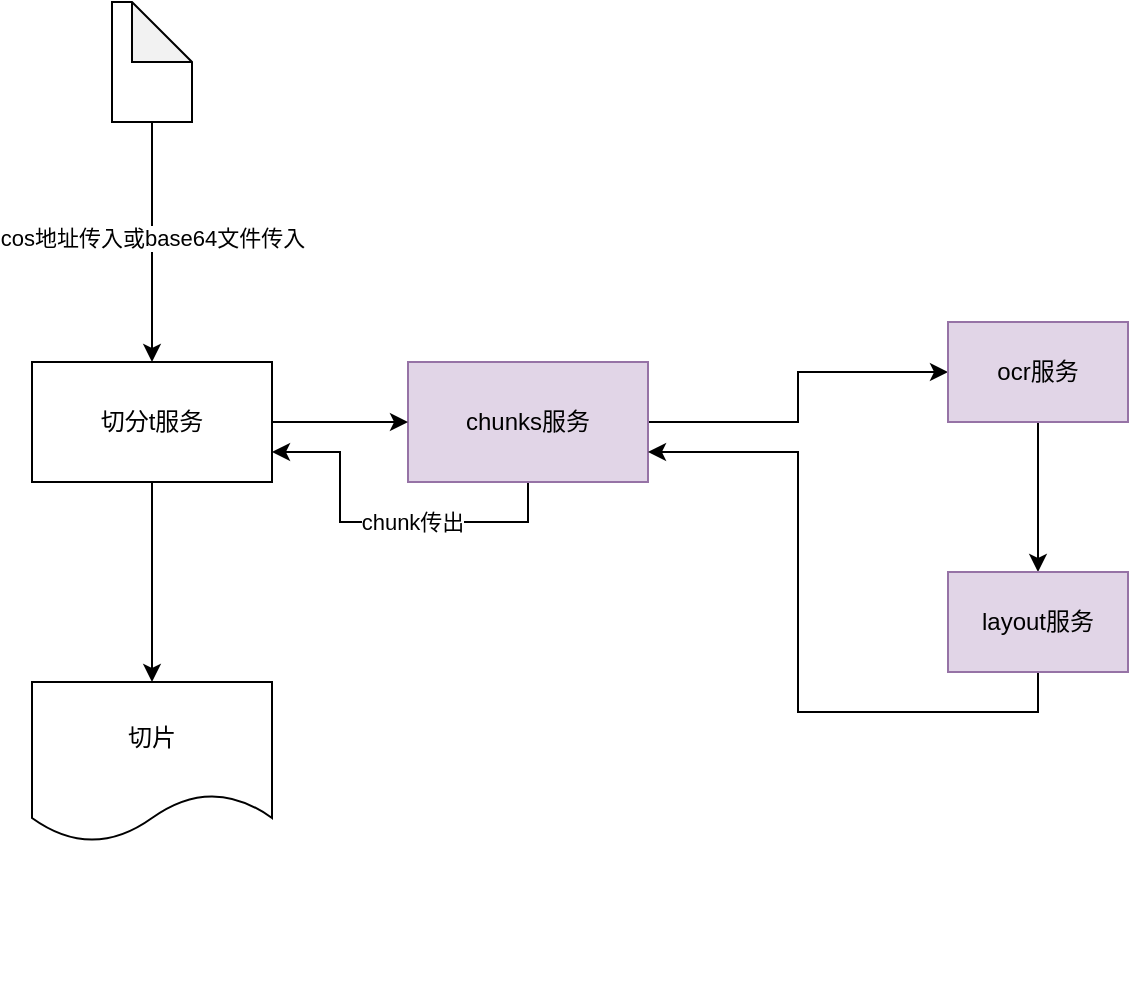 <mxfile version="24.7.6">
  <diagram name="Page-1" id="yRN7_DYWB4P0TT4ve2G-">
    <mxGraphModel dx="2863" dy="1550" grid="1" gridSize="10" guides="1" tooltips="1" connect="1" arrows="1" fold="1" page="1" pageScale="1" pageWidth="850" pageHeight="1100" math="0" shadow="0">
      <root>
        <mxCell id="0" />
        <mxCell id="1" parent="0" />
        <mxCell id="xJbeB3inDS6_q-BWxhlk-7" style="edgeStyle=orthogonalEdgeStyle;rounded=0;orthogonalLoop=1;jettySize=auto;html=1;exitX=0.5;exitY=1;exitDx=0;exitDy=0;entryX=1;entryY=0.75;entryDx=0;entryDy=0;" parent="1" source="xJbeB3inDS6_q-BWxhlk-1" edge="1" target="xJbeB3inDS6_q-BWxhlk-2">
          <mxGeometry relative="1" as="geometry">
            <mxPoint x="290" y="460" as="targetPoint" />
          </mxGeometry>
        </mxCell>
        <mxCell id="xJbeB3inDS6_q-BWxhlk-9" value="chunk传出" style="edgeLabel;html=1;align=center;verticalAlign=middle;resizable=0;points=[];" parent="xJbeB3inDS6_q-BWxhlk-7" vertex="1" connectable="0">
          <mxGeometry x="-0.149" relative="1" as="geometry">
            <mxPoint as="offset" />
          </mxGeometry>
        </mxCell>
        <mxCell id="xJbeB3inDS6_q-BWxhlk-10" style="edgeStyle=orthogonalEdgeStyle;rounded=0;orthogonalLoop=1;jettySize=auto;html=1;exitX=1;exitY=0.5;exitDx=0;exitDy=0;entryX=0;entryY=0.5;entryDx=0;entryDy=0;" parent="1" source="xJbeB3inDS6_q-BWxhlk-1" target="xJbeB3inDS6_q-BWxhlk-11" edge="1">
          <mxGeometry relative="1" as="geometry">
            <mxPoint x="610" y="345" as="targetPoint" />
            <mxPoint x="620" y="340" as="sourcePoint" />
          </mxGeometry>
        </mxCell>
        <mxCell id="xJbeB3inDS6_q-BWxhlk-1" value="chunks服务" style="rounded=0;whiteSpace=wrap;html=1;fillColor=#e1d5e7;strokeColor=#9673a6;" parent="1" vertex="1">
          <mxGeometry x="410" y="270" width="120" height="60" as="geometry" />
        </mxCell>
        <mxCell id="cPm8cSMA9BG1XVKqefQl-5" style="edgeStyle=orthogonalEdgeStyle;rounded=0;orthogonalLoop=1;jettySize=auto;html=1;exitX=1;exitY=0.5;exitDx=0;exitDy=0;entryX=0;entryY=0.5;entryDx=0;entryDy=0;" edge="1" parent="1" source="xJbeB3inDS6_q-BWxhlk-2" target="xJbeB3inDS6_q-BWxhlk-1">
          <mxGeometry relative="1" as="geometry" />
        </mxCell>
        <mxCell id="cPm8cSMA9BG1XVKqefQl-6" style="edgeStyle=orthogonalEdgeStyle;rounded=0;orthogonalLoop=1;jettySize=auto;html=1;exitX=0.5;exitY=1;exitDx=0;exitDy=0;entryX=0.5;entryY=0;entryDx=0;entryDy=0;" edge="1" parent="1" source="xJbeB3inDS6_q-BWxhlk-2" target="cPm8cSMA9BG1XVKqefQl-2">
          <mxGeometry relative="1" as="geometry" />
        </mxCell>
        <mxCell id="xJbeB3inDS6_q-BWxhlk-2" value="切分t服务" style="rounded=0;whiteSpace=wrap;html=1;" parent="1" vertex="1">
          <mxGeometry x="222" y="270" width="120" height="60" as="geometry" />
        </mxCell>
        <mxCell id="xJbeB3inDS6_q-BWxhlk-4" style="edgeStyle=orthogonalEdgeStyle;rounded=0;orthogonalLoop=1;jettySize=auto;html=1;exitX=0.5;exitY=1;exitDx=0;exitDy=0;exitPerimeter=0;entryX=0.5;entryY=0;entryDx=0;entryDy=0;" parent="1" source="xJbeB3inDS6_q-BWxhlk-3" target="xJbeB3inDS6_q-BWxhlk-2" edge="1">
          <mxGeometry relative="1" as="geometry" />
        </mxCell>
        <mxCell id="xJbeB3inDS6_q-BWxhlk-6" value="cos地址传入或base64文件传入" style="edgeLabel;html=1;align=center;verticalAlign=middle;resizable=0;points=[];" parent="xJbeB3inDS6_q-BWxhlk-4" vertex="1" connectable="0">
          <mxGeometry x="-0.033" relative="1" as="geometry">
            <mxPoint as="offset" />
          </mxGeometry>
        </mxCell>
        <mxCell id="xJbeB3inDS6_q-BWxhlk-3" value="" style="shape=note;whiteSpace=wrap;html=1;backgroundOutline=1;darkOpacity=0.05;" parent="1" vertex="1">
          <mxGeometry x="262" y="90" width="40" height="60" as="geometry" />
        </mxCell>
        <mxCell id="cPm8cSMA9BG1XVKqefQl-3" style="edgeStyle=orthogonalEdgeStyle;rounded=0;orthogonalLoop=1;jettySize=auto;html=1;exitX=0.5;exitY=1;exitDx=0;exitDy=0;entryX=0.5;entryY=0;entryDx=0;entryDy=0;" edge="1" parent="1" source="xJbeB3inDS6_q-BWxhlk-11" target="xJbeB3inDS6_q-BWxhlk-12">
          <mxGeometry relative="1" as="geometry" />
        </mxCell>
        <mxCell id="xJbeB3inDS6_q-BWxhlk-11" value="ocr服务" style="rounded=0;whiteSpace=wrap;html=1;fillColor=#e1d5e7;strokeColor=#9673a6;" parent="1" vertex="1">
          <mxGeometry x="680" y="250" width="90" height="50" as="geometry" />
        </mxCell>
        <mxCell id="cPm8cSMA9BG1XVKqefQl-4" style="edgeStyle=orthogonalEdgeStyle;rounded=0;orthogonalLoop=1;jettySize=auto;html=1;exitX=0.5;exitY=1;exitDx=0;exitDy=0;entryX=1;entryY=0.75;entryDx=0;entryDy=0;" edge="1" parent="1" source="xJbeB3inDS6_q-BWxhlk-12" target="xJbeB3inDS6_q-BWxhlk-1">
          <mxGeometry relative="1" as="geometry" />
        </mxCell>
        <mxCell id="xJbeB3inDS6_q-BWxhlk-12" value="layout服务" style="rounded=0;whiteSpace=wrap;html=1;fillColor=#e1d5e7;strokeColor=#9673a6;" parent="1" vertex="1">
          <mxGeometry x="680" y="375" width="90" height="50" as="geometry" />
        </mxCell>
        <mxCell id="xJbeB3inDS6_q-BWxhlk-21" style="edgeStyle=orthogonalEdgeStyle;rounded=0;orthogonalLoop=1;jettySize=auto;html=1;exitX=0.5;exitY=1;exitDx=0;exitDy=0;" parent="1" edge="1">
          <mxGeometry relative="1" as="geometry">
            <mxPoint x="292" y="580" as="targetPoint" />
            <mxPoint x="292" y="580" as="sourcePoint" />
          </mxGeometry>
        </mxCell>
        <mxCell id="cPm8cSMA9BG1XVKqefQl-2" value="切片" style="shape=document;whiteSpace=wrap;html=1;boundedLbl=1;" vertex="1" parent="1">
          <mxGeometry x="222" y="430" width="120" height="80" as="geometry" />
        </mxCell>
      </root>
    </mxGraphModel>
  </diagram>
</mxfile>
